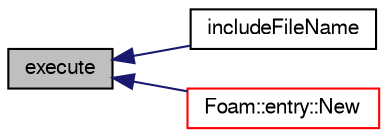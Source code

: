 digraph "execute"
{
  bgcolor="transparent";
  edge [fontname="FreeSans",fontsize="10",labelfontname="FreeSans",labelfontsize="10"];
  node [fontname="FreeSans",fontsize="10",shape=record];
  rankdir="LR";
  Node122 [label="execute",height=0.2,width=0.4,color="black", fillcolor="grey75", style="filled", fontcolor="black"];
  Node122 -> Node123 [dir="back",color="midnightblue",fontsize="10",style="solid",fontname="FreeSans"];
  Node123 [label="includeFileName",height=0.2,width=0.4,color="black",URL="$a26038.html#ac5703b55946b2015ac3e92ea2ae8111f",tooltip="Expand include fileName and return. "];
  Node122 -> Node124 [dir="back",color="midnightblue",fontsize="10",style="solid",fontname="FreeSans"];
  Node124 [label="Foam::entry::New",height=0.2,width=0.4,color="red",URL="$a26022.html#a8a226a546ec766d55192e65b55f87715",tooltip="Construct from Istream and insert into dictionary. "];
}
